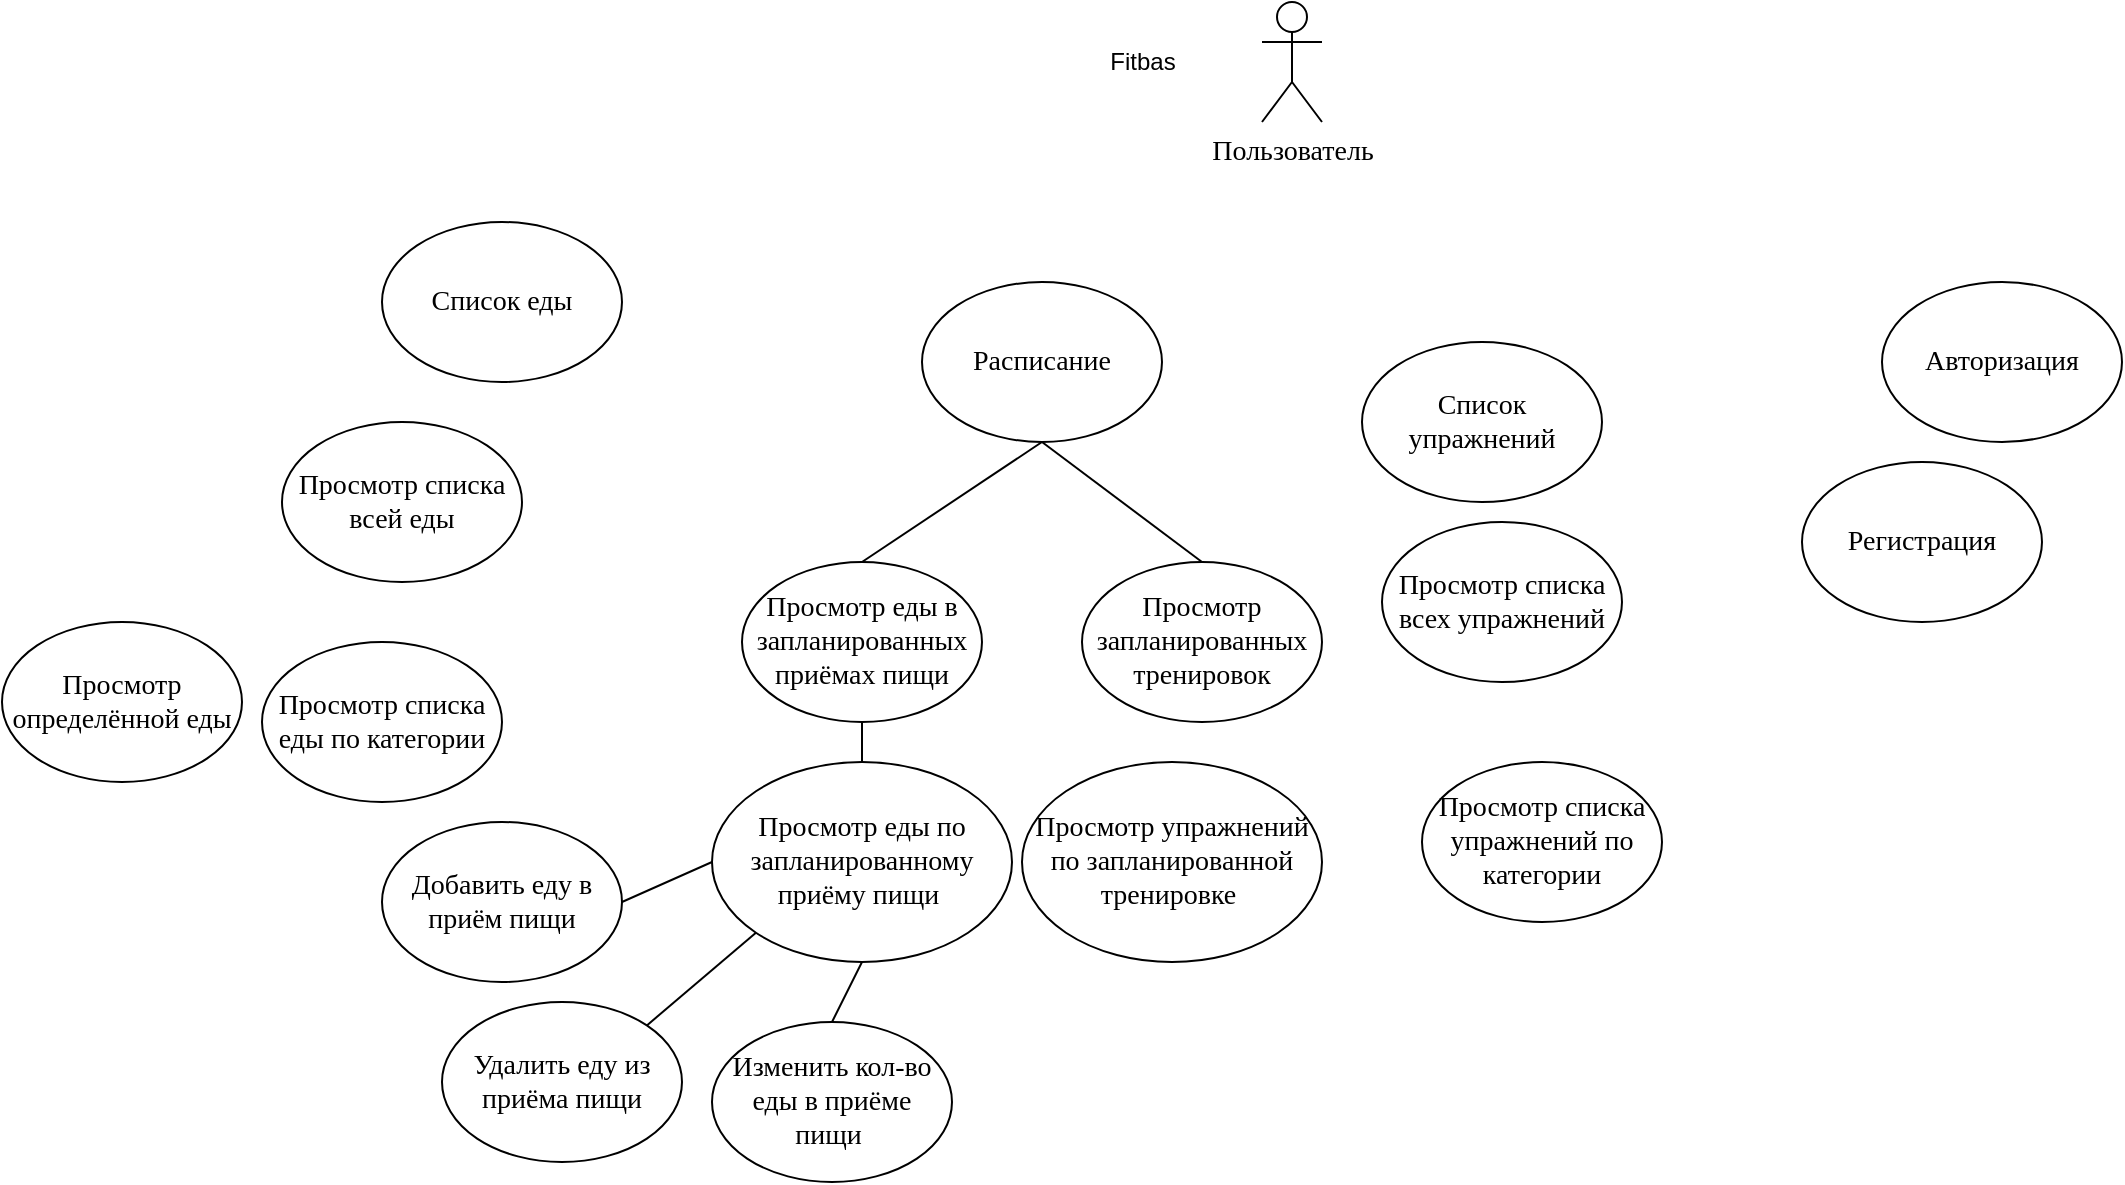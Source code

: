<mxfile version="22.1.2" type="device">
  <diagram name="Page-1" id="3TRmshUgXymRwmlCvvzo">
    <mxGraphModel dx="1285" dy="843" grid="1" gridSize="10" guides="1" tooltips="1" connect="1" arrows="1" fold="1" page="1" pageScale="1" pageWidth="850" pageHeight="1100" math="0" shadow="0">
      <root>
        <mxCell id="0" />
        <mxCell id="1" parent="0" />
        <mxCell id="ZdZ8-d_CaNb24pac3uKD-11" value="&lt;font style=&quot;font-size: 14px;&quot; face=&quot;PT Astra Serif&quot;&gt;Пользователь&lt;/font&gt;" style="shape=umlActor;verticalLabelPosition=bottom;verticalAlign=top;html=1;outlineConnect=0;" vertex="1" parent="1">
          <mxGeometry x="460" y="90" width="30" height="60" as="geometry" />
        </mxCell>
        <mxCell id="ZdZ8-d_CaNb24pac3uKD-13" value="Fitbas" style="text;html=1;align=center;verticalAlign=middle;resizable=0;points=[];autosize=1;strokeColor=none;fillColor=none;" vertex="1" parent="1">
          <mxGeometry x="370" y="105" width="60" height="30" as="geometry" />
        </mxCell>
        <mxCell id="ZdZ8-d_CaNb24pac3uKD-14" value="&lt;font style=&quot;font-size: 14px;&quot; face=&quot;PT Astra Serif&quot;&gt;Авторизация&lt;/font&gt;" style="ellipse;whiteSpace=wrap;html=1;" vertex="1" parent="1">
          <mxGeometry x="770" y="230" width="120" height="80" as="geometry" />
        </mxCell>
        <mxCell id="ZdZ8-d_CaNb24pac3uKD-15" value="&lt;font style=&quot;font-size: 14px;&quot; face=&quot;PT Astra Serif&quot;&gt;Регистрация&lt;/font&gt;" style="ellipse;whiteSpace=wrap;html=1;" vertex="1" parent="1">
          <mxGeometry x="730" y="320" width="120" height="80" as="geometry" />
        </mxCell>
        <mxCell id="ZdZ8-d_CaNb24pac3uKD-26" style="rounded=0;orthogonalLoop=1;jettySize=auto;html=1;exitX=0.5;exitY=1;exitDx=0;exitDy=0;entryX=0.5;entryY=0;entryDx=0;entryDy=0;endArrow=none;endFill=0;" edge="1" parent="1" source="ZdZ8-d_CaNb24pac3uKD-16" target="ZdZ8-d_CaNb24pac3uKD-24">
          <mxGeometry relative="1" as="geometry" />
        </mxCell>
        <mxCell id="ZdZ8-d_CaNb24pac3uKD-16" value="&lt;font style=&quot;font-size: 14px;&quot; face=&quot;PT Astra Serif&quot;&gt;Просмотр еды в запланированных приёмах пищи&lt;/font&gt;" style="ellipse;whiteSpace=wrap;html=1;" vertex="1" parent="1">
          <mxGeometry x="200" y="370" width="120" height="80" as="geometry" />
        </mxCell>
        <mxCell id="ZdZ8-d_CaNb24pac3uKD-17" value="&lt;font face=&quot;PT Astra Serif&quot;&gt;&lt;span style=&quot;font-size: 14px;&quot;&gt;Список еды&lt;/span&gt;&lt;/font&gt;" style="ellipse;whiteSpace=wrap;html=1;" vertex="1" parent="1">
          <mxGeometry x="20" y="200" width="120" height="80" as="geometry" />
        </mxCell>
        <mxCell id="ZdZ8-d_CaNb24pac3uKD-18" value="&lt;font face=&quot;PT Astra Serif&quot; style=&quot;font-size: 14px;&quot;&gt;Просмотр запланированных тренировок&lt;/font&gt;" style="ellipse;whiteSpace=wrap;html=1;" vertex="1" parent="1">
          <mxGeometry x="370" y="370" width="120" height="80" as="geometry" />
        </mxCell>
        <mxCell id="ZdZ8-d_CaNb24pac3uKD-19" value="&lt;font face=&quot;PT Astra Serif&quot;&gt;&lt;span style=&quot;font-size: 14px;&quot;&gt;Список упражнений&lt;/span&gt;&lt;/font&gt;" style="ellipse;whiteSpace=wrap;html=1;" vertex="1" parent="1">
          <mxGeometry x="510" y="260" width="120" height="80" as="geometry" />
        </mxCell>
        <mxCell id="ZdZ8-d_CaNb24pac3uKD-22" style="rounded=0;orthogonalLoop=1;jettySize=auto;html=1;exitX=0.5;exitY=1;exitDx=0;exitDy=0;entryX=0.5;entryY=0;entryDx=0;entryDy=0;endArrow=none;endFill=0;" edge="1" parent="1" source="ZdZ8-d_CaNb24pac3uKD-20" target="ZdZ8-d_CaNb24pac3uKD-16">
          <mxGeometry relative="1" as="geometry" />
        </mxCell>
        <mxCell id="ZdZ8-d_CaNb24pac3uKD-23" style="rounded=0;orthogonalLoop=1;jettySize=auto;html=1;exitX=0.5;exitY=1;exitDx=0;exitDy=0;entryX=0.5;entryY=0;entryDx=0;entryDy=0;endArrow=none;endFill=0;" edge="1" parent="1" source="ZdZ8-d_CaNb24pac3uKD-20" target="ZdZ8-d_CaNb24pac3uKD-18">
          <mxGeometry relative="1" as="geometry" />
        </mxCell>
        <mxCell id="ZdZ8-d_CaNb24pac3uKD-20" value="&lt;font face=&quot;PT Astra Serif&quot;&gt;&lt;span style=&quot;font-size: 14px;&quot;&gt;Расписание&lt;/span&gt;&lt;/font&gt;" style="ellipse;whiteSpace=wrap;html=1;" vertex="1" parent="1">
          <mxGeometry x="290" y="230" width="120" height="80" as="geometry" />
        </mxCell>
        <mxCell id="ZdZ8-d_CaNb24pac3uKD-43" style="rounded=0;orthogonalLoop=1;jettySize=auto;html=1;exitX=0;exitY=0.5;exitDx=0;exitDy=0;entryX=1;entryY=0.5;entryDx=0;entryDy=0;endArrow=none;endFill=0;" edge="1" parent="1" source="ZdZ8-d_CaNb24pac3uKD-24" target="ZdZ8-d_CaNb24pac3uKD-39">
          <mxGeometry relative="1" as="geometry" />
        </mxCell>
        <mxCell id="ZdZ8-d_CaNb24pac3uKD-44" style="rounded=0;orthogonalLoop=1;jettySize=auto;html=1;exitX=0;exitY=1;exitDx=0;exitDy=0;entryX=1;entryY=0;entryDx=0;entryDy=0;endArrow=none;endFill=0;" edge="1" parent="1" source="ZdZ8-d_CaNb24pac3uKD-24" target="ZdZ8-d_CaNb24pac3uKD-40">
          <mxGeometry relative="1" as="geometry" />
        </mxCell>
        <mxCell id="ZdZ8-d_CaNb24pac3uKD-45" style="rounded=0;orthogonalLoop=1;jettySize=auto;html=1;exitX=0.5;exitY=1;exitDx=0;exitDy=0;entryX=0.5;entryY=0;entryDx=0;entryDy=0;endArrow=none;endFill=0;" edge="1" parent="1" source="ZdZ8-d_CaNb24pac3uKD-24" target="ZdZ8-d_CaNb24pac3uKD-42">
          <mxGeometry relative="1" as="geometry" />
        </mxCell>
        <mxCell id="ZdZ8-d_CaNb24pac3uKD-24" value="&lt;font style=&quot;font-size: 14px;&quot; face=&quot;PT Astra Serif&quot;&gt;Просмотр еды по запланированному приёму пищи&amp;nbsp;&lt;/font&gt;" style="ellipse;whiteSpace=wrap;html=1;" vertex="1" parent="1">
          <mxGeometry x="185" y="470" width="150" height="100" as="geometry" />
        </mxCell>
        <mxCell id="ZdZ8-d_CaNb24pac3uKD-27" value="&lt;font style=&quot;font-size: 14px;&quot; face=&quot;PT Astra Serif&quot;&gt;Просмотр упражнений по запланированной тренировке&amp;nbsp;&lt;/font&gt;" style="ellipse;whiteSpace=wrap;html=1;" vertex="1" parent="1">
          <mxGeometry x="340" y="470" width="150" height="100" as="geometry" />
        </mxCell>
        <mxCell id="ZdZ8-d_CaNb24pac3uKD-39" value="&lt;font face=&quot;PT Astra Serif&quot;&gt;&lt;span style=&quot;font-size: 14px;&quot;&gt;Добавить еду в приём пищи&lt;/span&gt;&lt;/font&gt;" style="ellipse;whiteSpace=wrap;html=1;" vertex="1" parent="1">
          <mxGeometry x="20" y="500" width="120" height="80" as="geometry" />
        </mxCell>
        <mxCell id="ZdZ8-d_CaNb24pac3uKD-40" value="&lt;font face=&quot;PT Astra Serif&quot;&gt;&lt;span style=&quot;font-size: 14px;&quot;&gt;Удалить еду из приёма пищи&lt;/span&gt;&lt;/font&gt;" style="ellipse;whiteSpace=wrap;html=1;" vertex="1" parent="1">
          <mxGeometry x="50" y="590" width="120" height="80" as="geometry" />
        </mxCell>
        <mxCell id="ZdZ8-d_CaNb24pac3uKD-42" value="&lt;font face=&quot;PT Astra Serif&quot;&gt;&lt;span style=&quot;font-size: 14px;&quot;&gt;Изменить кол-во еды в приёме пищи&amp;nbsp;&lt;/span&gt;&lt;/font&gt;" style="ellipse;whiteSpace=wrap;html=1;" vertex="1" parent="1">
          <mxGeometry x="185" y="600" width="120" height="80" as="geometry" />
        </mxCell>
        <mxCell id="ZdZ8-d_CaNb24pac3uKD-47" value="&lt;font face=&quot;PT Astra Serif&quot;&gt;&lt;span style=&quot;font-size: 14px;&quot;&gt;Просмотр списка всей еды&lt;/span&gt;&lt;/font&gt;" style="ellipse;whiteSpace=wrap;html=1;" vertex="1" parent="1">
          <mxGeometry x="-30" y="300" width="120" height="80" as="geometry" />
        </mxCell>
        <mxCell id="ZdZ8-d_CaNb24pac3uKD-48" value="&lt;font face=&quot;PT Astra Serif&quot;&gt;&lt;span style=&quot;font-size: 14px;&quot;&gt;Просмотр списка еды по категории&lt;/span&gt;&lt;/font&gt;" style="ellipse;whiteSpace=wrap;html=1;" vertex="1" parent="1">
          <mxGeometry x="-40" y="410" width="120" height="80" as="geometry" />
        </mxCell>
        <mxCell id="ZdZ8-d_CaNb24pac3uKD-49" value="&lt;font face=&quot;PT Astra Serif&quot;&gt;&lt;span style=&quot;font-size: 14px;&quot;&gt;Просмотр списка всех упражнений&lt;/span&gt;&lt;/font&gt;" style="ellipse;whiteSpace=wrap;html=1;" vertex="1" parent="1">
          <mxGeometry x="520" y="350" width="120" height="80" as="geometry" />
        </mxCell>
        <mxCell id="ZdZ8-d_CaNb24pac3uKD-50" value="&lt;font face=&quot;PT Astra Serif&quot;&gt;&lt;span style=&quot;font-size: 14px;&quot;&gt;Просмотр списка упражнений по категории&lt;/span&gt;&lt;/font&gt;" style="ellipse;whiteSpace=wrap;html=1;" vertex="1" parent="1">
          <mxGeometry x="540" y="470" width="120" height="80" as="geometry" />
        </mxCell>
        <mxCell id="ZdZ8-d_CaNb24pac3uKD-51" value="&lt;font face=&quot;PT Astra Serif&quot;&gt;&lt;span style=&quot;font-size: 14px;&quot;&gt;Просмотр определённой еды&lt;/span&gt;&lt;/font&gt;" style="ellipse;whiteSpace=wrap;html=1;" vertex="1" parent="1">
          <mxGeometry x="-170" y="400" width="120" height="80" as="geometry" />
        </mxCell>
      </root>
    </mxGraphModel>
  </diagram>
</mxfile>
